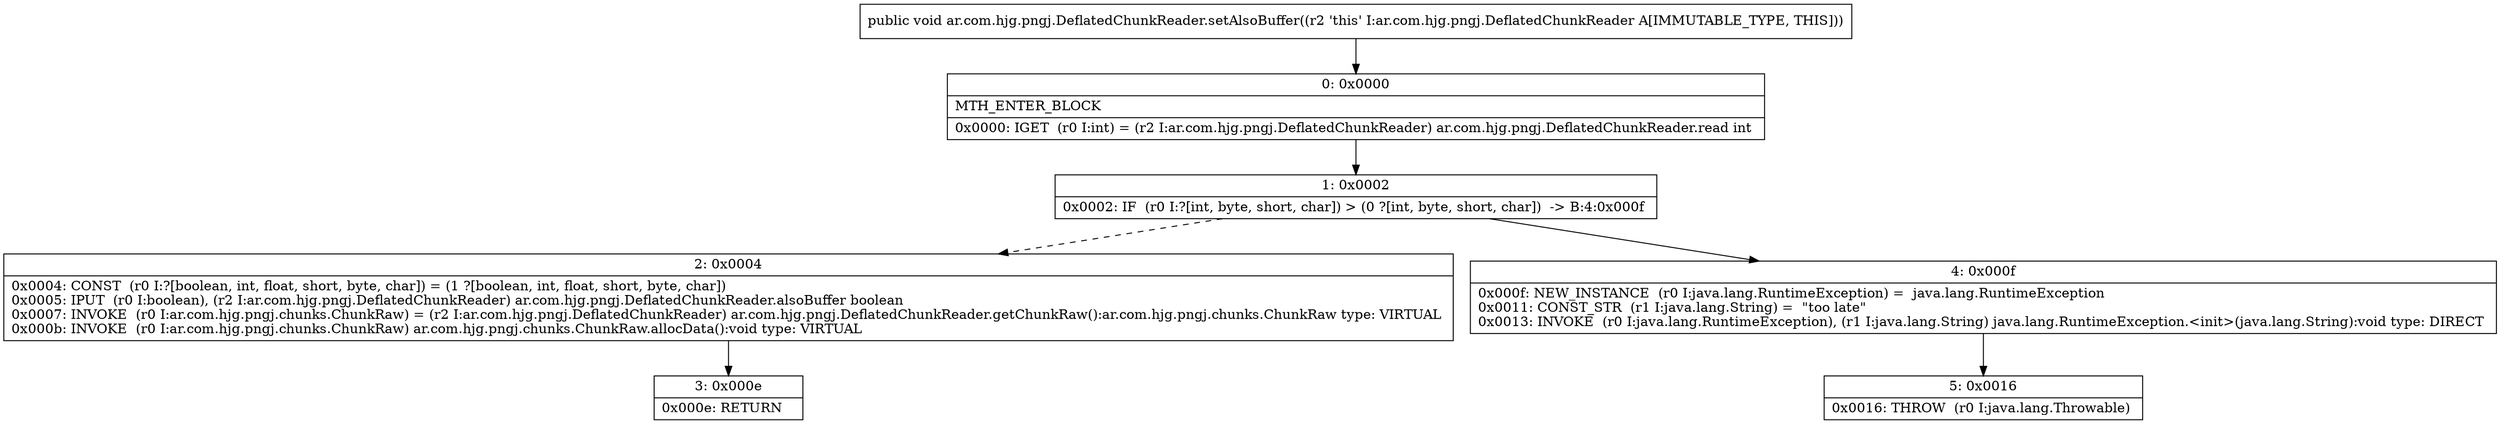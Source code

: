 digraph "CFG forar.com.hjg.pngj.DeflatedChunkReader.setAlsoBuffer()V" {
Node_0 [shape=record,label="{0\:\ 0x0000|MTH_ENTER_BLOCK\l|0x0000: IGET  (r0 I:int) = (r2 I:ar.com.hjg.pngj.DeflatedChunkReader) ar.com.hjg.pngj.DeflatedChunkReader.read int \l}"];
Node_1 [shape=record,label="{1\:\ 0x0002|0x0002: IF  (r0 I:?[int, byte, short, char]) \> (0 ?[int, byte, short, char])  \-\> B:4:0x000f \l}"];
Node_2 [shape=record,label="{2\:\ 0x0004|0x0004: CONST  (r0 I:?[boolean, int, float, short, byte, char]) = (1 ?[boolean, int, float, short, byte, char]) \l0x0005: IPUT  (r0 I:boolean), (r2 I:ar.com.hjg.pngj.DeflatedChunkReader) ar.com.hjg.pngj.DeflatedChunkReader.alsoBuffer boolean \l0x0007: INVOKE  (r0 I:ar.com.hjg.pngj.chunks.ChunkRaw) = (r2 I:ar.com.hjg.pngj.DeflatedChunkReader) ar.com.hjg.pngj.DeflatedChunkReader.getChunkRaw():ar.com.hjg.pngj.chunks.ChunkRaw type: VIRTUAL \l0x000b: INVOKE  (r0 I:ar.com.hjg.pngj.chunks.ChunkRaw) ar.com.hjg.pngj.chunks.ChunkRaw.allocData():void type: VIRTUAL \l}"];
Node_3 [shape=record,label="{3\:\ 0x000e|0x000e: RETURN   \l}"];
Node_4 [shape=record,label="{4\:\ 0x000f|0x000f: NEW_INSTANCE  (r0 I:java.lang.RuntimeException) =  java.lang.RuntimeException \l0x0011: CONST_STR  (r1 I:java.lang.String) =  \"too late\" \l0x0013: INVOKE  (r0 I:java.lang.RuntimeException), (r1 I:java.lang.String) java.lang.RuntimeException.\<init\>(java.lang.String):void type: DIRECT \l}"];
Node_5 [shape=record,label="{5\:\ 0x0016|0x0016: THROW  (r0 I:java.lang.Throwable) \l}"];
MethodNode[shape=record,label="{public void ar.com.hjg.pngj.DeflatedChunkReader.setAlsoBuffer((r2 'this' I:ar.com.hjg.pngj.DeflatedChunkReader A[IMMUTABLE_TYPE, THIS])) }"];
MethodNode -> Node_0;
Node_0 -> Node_1;
Node_1 -> Node_2[style=dashed];
Node_1 -> Node_4;
Node_2 -> Node_3;
Node_4 -> Node_5;
}

